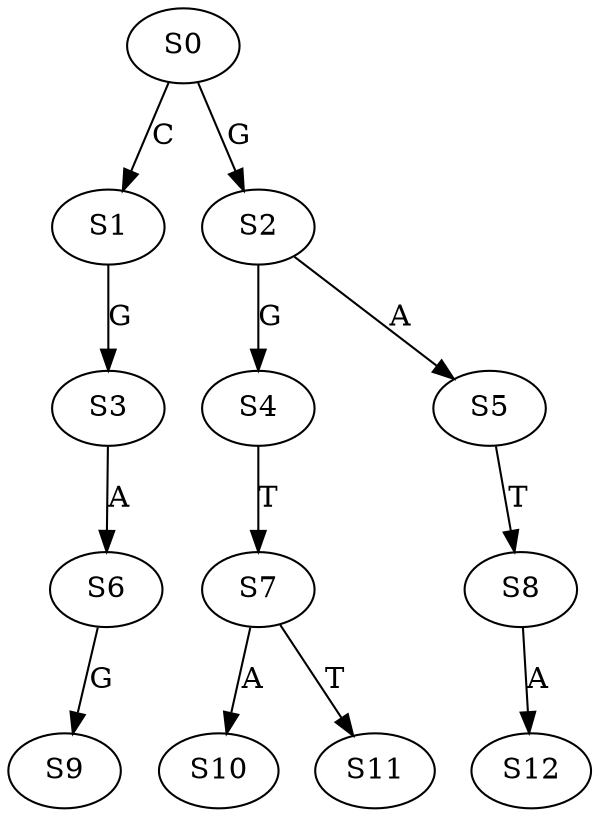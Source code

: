 strict digraph  {
	S0 -> S1 [ label = C ];
	S0 -> S2 [ label = G ];
	S1 -> S3 [ label = G ];
	S2 -> S4 [ label = G ];
	S2 -> S5 [ label = A ];
	S3 -> S6 [ label = A ];
	S4 -> S7 [ label = T ];
	S5 -> S8 [ label = T ];
	S6 -> S9 [ label = G ];
	S7 -> S10 [ label = A ];
	S7 -> S11 [ label = T ];
	S8 -> S12 [ label = A ];
}
